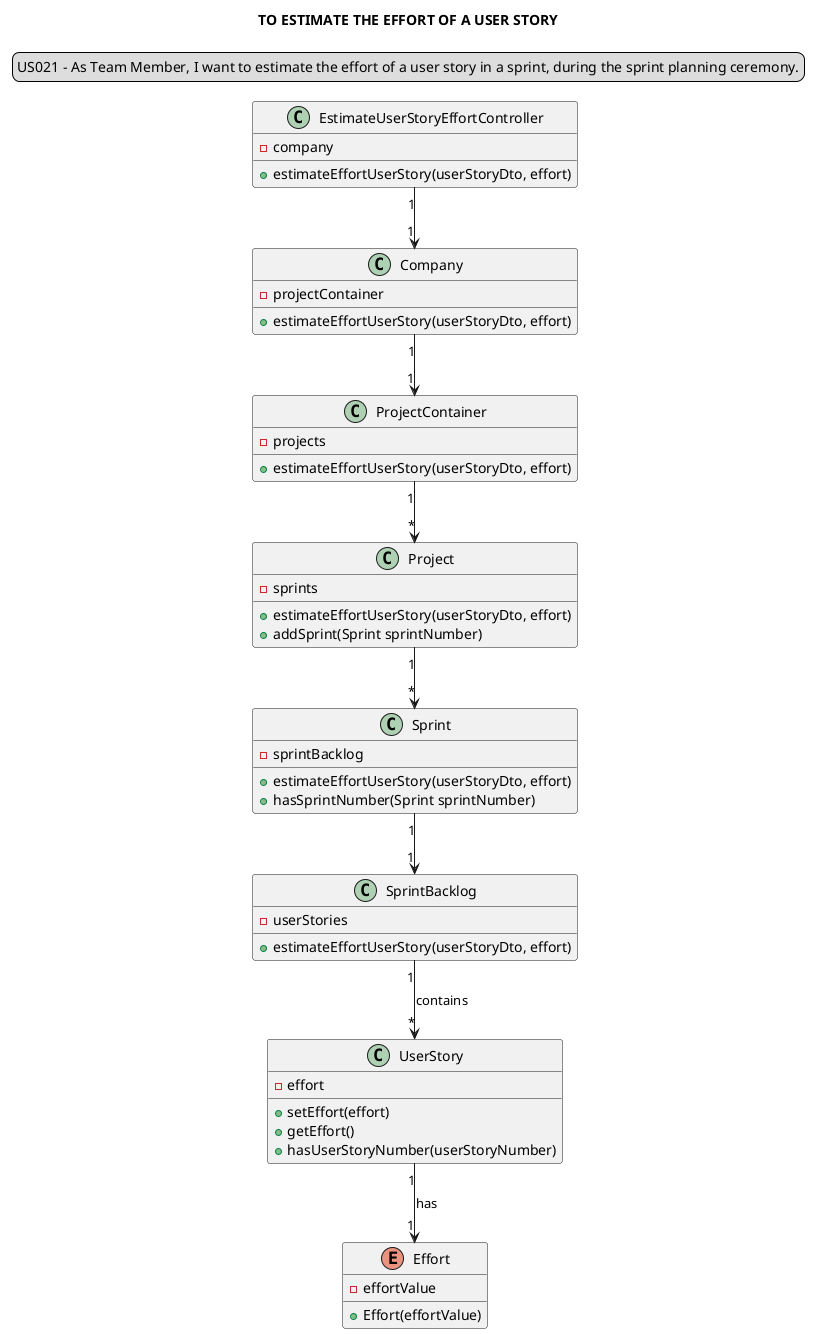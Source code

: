 @startuml
'https://plantuml.com/sequence-diagram
title TO ESTIMATE THE EFFORT OF A USER STORY
legend top
US021 - As Team Member, I want to estimate the effort of a user story in a sprint, during the sprint planning ceremony.
end legend
skinparam sequenceMessageAlign center

class "EstimateUserStoryEffortController" {
- company
+ estimateEffortUserStory(userStoryDto, effort)
}

class "Company" {
- projectContainer
+ estimateEffortUserStory(userStoryDto, effort)
}
class "ProjectContainer" {
- projects
+ estimateEffortUserStory(userStoryDto, effort)
}
class "Project"{
- sprints
+ estimateEffortUserStory(userStoryDto, effort)
+ addSprint(Sprint sprintNumber)
}
class "Sprint"{
- sprintBacklog
+ estimateEffortUserStory(userStoryDto, effort)
+ hasSprintNumber(Sprint sprintNumber)
}
class "SprintBacklog" {
- userStories
+ estimateEffortUserStory(userStoryDto, effort)
}
class "UserStory"{
- effort
+ setEffort(effort)
+ getEffort()
+ hasUserStoryNumber(userStoryNumber)
}
enum "Effort"{
- effortValue
+ Effort(effortValue)
}

"EstimateUserStoryEffortController" "1" --> "1" "Company"
"Company" "1" --> "1" "ProjectContainer"
"ProjectContainer" "1" --> "*" "Project"
"Project" "1" --> "*" "Sprint"
"Sprint" "1" --> "1" "SprintBacklog"
"SprintBacklog" "1" --> "*" "UserStory" : contains
"UserStory" "1" --> "1" "Effort" : has
@enduml